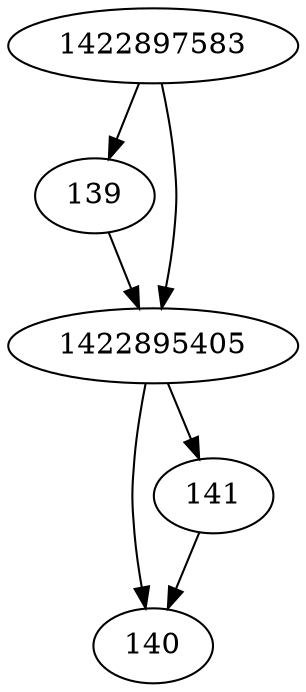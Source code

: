 strict digraph  {
139;
140;
1422895405;
141;
1422897583;
139 -> 1422895405;
1422895405 -> 140;
1422895405 -> 141;
141 -> 140;
1422897583 -> 1422895405;
1422897583 -> 139;
}
